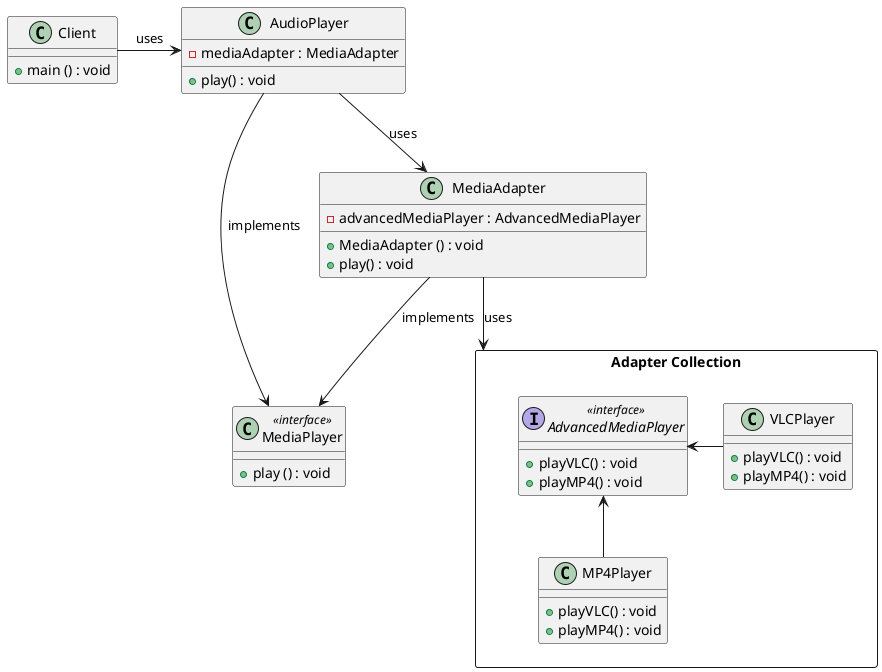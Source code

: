 @startuml
'https://plantuml.com/class-diagram



class MediaPlayer <<interface>> {
    + play () : void
}

class MediaAdapter {
     - advancedMediaPlayer : AdvancedMediaPlayer
     + MediaAdapter () : void
     + play() : void
}

class AudioPlayer {
    - mediaAdapter : MediaAdapter
    + play() : void
}

class Client {
    + main () : void
}

MediaAdapter --> MediaPlayer : implements
AudioPlayer --> MediaPlayer : implements
AudioPlayer --> MediaAdapter : uses
package "Adapter Collection" <<Rectangle>> {

    interface AdvancedMediaPlayer <<interface>> {
        + playVLC() : void
        + playMP4() : void
    }

    class VLCPlayer {
         + playVLC() : void
         + playMP4() : void
    }

    class MP4Player {
         + playVLC() : void
         + playMP4() : void
    }

    VLCPlayer -left-> AdvancedMediaPlayer
    MP4Player -up-> AdvancedMediaPlayer
}

MediaAdapter --> "Adapter Collection" : uses
Client -right-> AudioPlayer : uses

@enduml